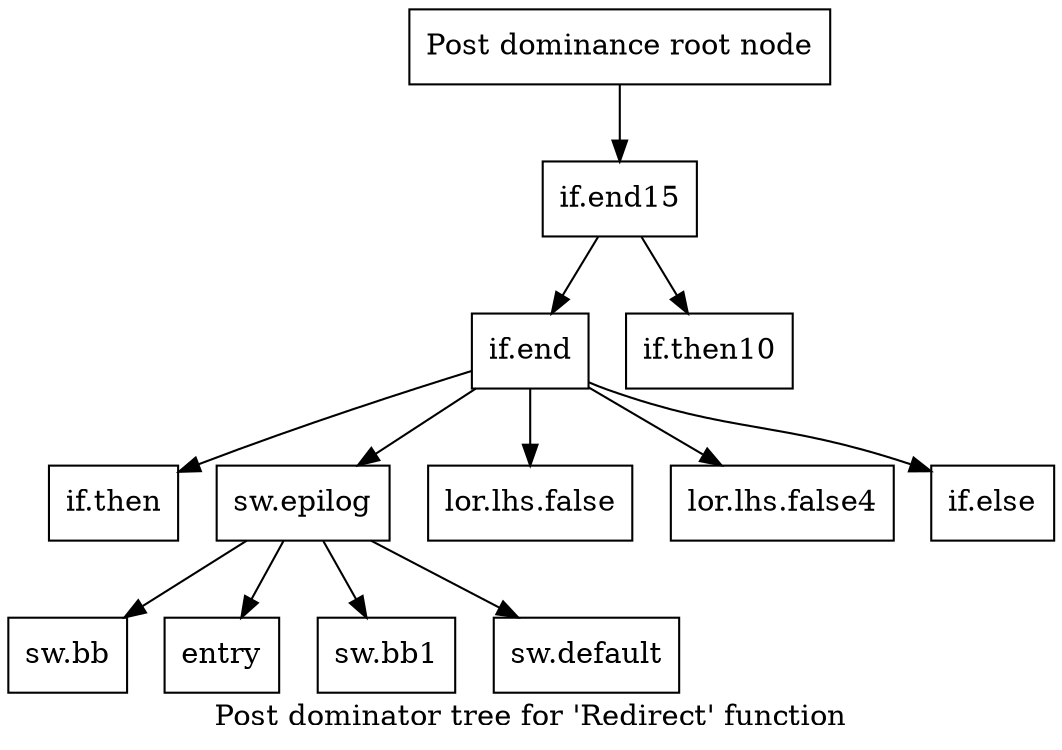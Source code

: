 digraph "Post dominator tree for 'Redirect' function" {
	label="Post dominator tree for 'Redirect' function";

	Node0xd3ff50 [shape=record,label="{Post dominance root node}"];
	Node0xd3ff50 -> Node0xd1c2b0;
	Node0xd1c2b0 [shape=record,label="{if.end15}"];
	Node0xd1c2b0 -> Node0xd4d460;
	Node0xd1c2b0 -> Node0xd5ec00;
	Node0xd4d460 [shape=record,label="{if.end}"];
	Node0xd4d460 -> Node0xda4c50;
	Node0xd4d460 -> Node0xce6f10;
	Node0xd4d460 -> Node0xd4d710;
	Node0xd4d460 -> Node0xd02c30;
	Node0xd4d460 -> Node0xd61070;
	Node0xda4c50 [shape=record,label="{if.then}"];
	Node0xce6f10 [shape=record,label="{sw.epilog}"];
	Node0xce6f10 -> Node0xdb07c0;
	Node0xce6f10 -> Node0xd7bea0;
	Node0xce6f10 -> Node0xd3cfb0;
	Node0xce6f10 -> Node0xd8c390;
	Node0xdb07c0 [shape=record,label="{sw.bb}"];
	Node0xd7bea0 [shape=record,label="{entry}"];
	Node0xd3cfb0 [shape=record,label="{sw.bb1}"];
	Node0xd8c390 [shape=record,label="{sw.default}"];
	Node0xd4d710 [shape=record,label="{lor.lhs.false}"];
	Node0xd02c30 [shape=record,label="{lor.lhs.false4}"];
	Node0xd61070 [shape=record,label="{if.else}"];
	Node0xd5ec00 [shape=record,label="{if.then10}"];
}
